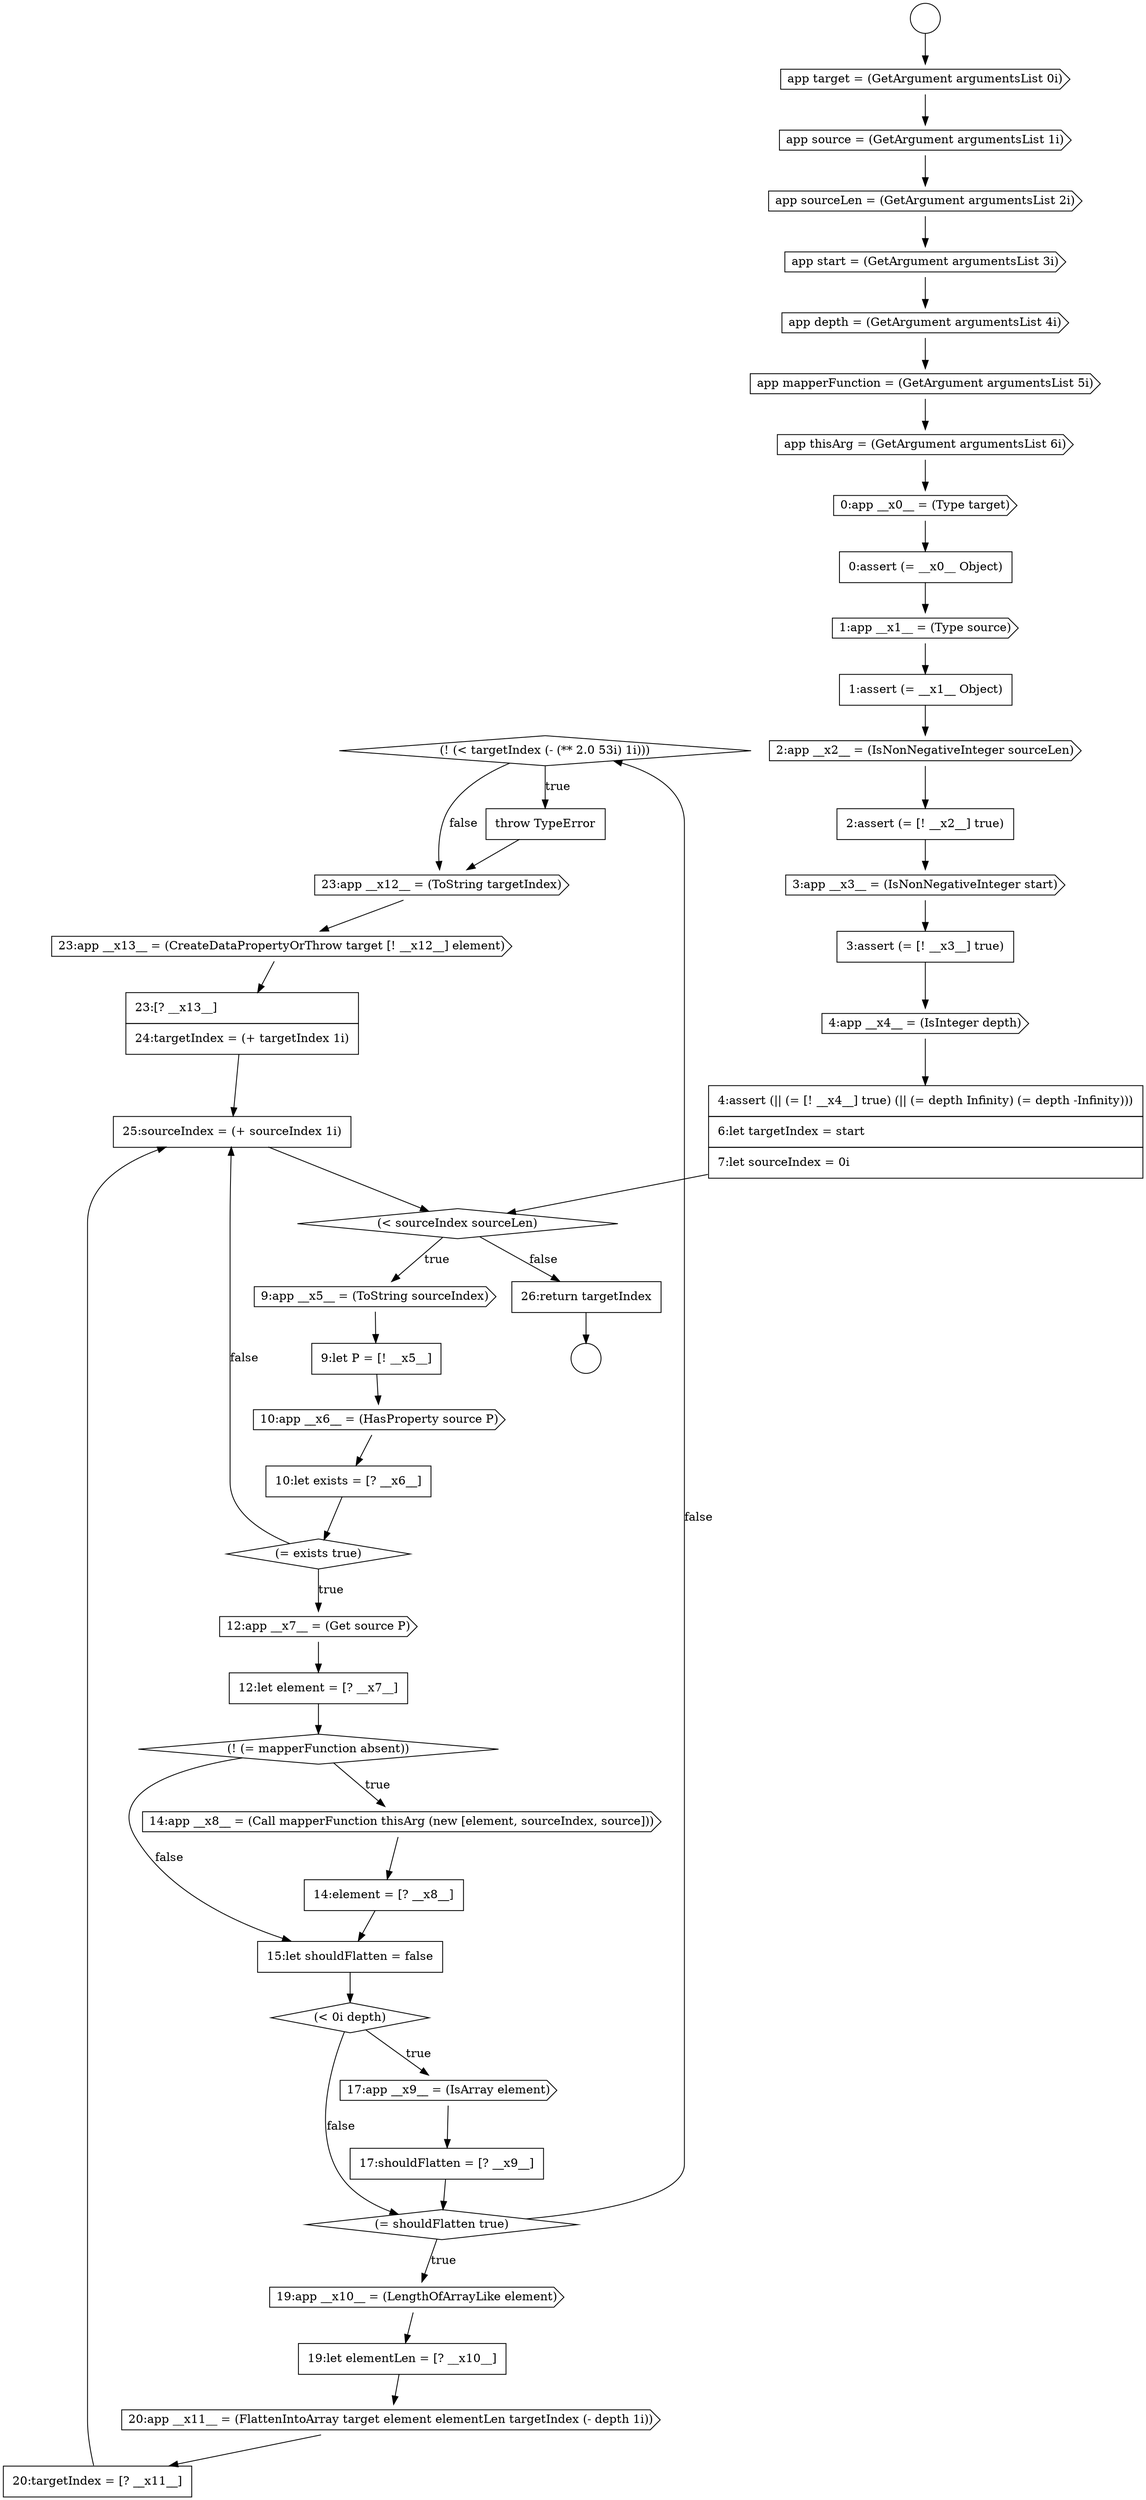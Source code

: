 digraph {
  node16027 [shape=diamond, label=<<font color="black">(! (&lt; targetIndex (- (** 2.0 53i) 1i)))</font>> color="black" fillcolor="white" style=filled]
  node16003 [shape=cds, label=<<font color="black">3:app __x3__ = (IsNonNegativeInteger start)</font>> color="black" fillcolor="white" style=filled]
  node16018 [shape=none, margin=0, label=<<font color="black">
    <table border="0" cellborder="1" cellspacing="0" cellpadding="10">
      <tr><td align="left">15:let shouldFlatten = false</td></tr>
    </table>
  </font>> color="black" fillcolor="white" style=filled]
  node16023 [shape=cds, label=<<font color="black">19:app __x10__ = (LengthOfArrayLike element)</font>> color="black" fillcolor="white" style=filled]
  node16008 [shape=cds, label=<<font color="black">9:app __x5__ = (ToString sourceIndex)</font>> color="black" fillcolor="white" style=filled]
  node15991 [shape=cds, label=<<font color="black">app source = (GetArgument argumentsList 1i)</font>> color="black" fillcolor="white" style=filled]
  node16012 [shape=diamond, label=<<font color="black">(= exists true)</font>> color="black" fillcolor="white" style=filled]
  node16024 [shape=none, margin=0, label=<<font color="black">
    <table border="0" cellborder="1" cellspacing="0" cellpadding="10">
      <tr><td align="left">19:let elementLen = [? __x10__]</td></tr>
    </table>
  </font>> color="black" fillcolor="white" style=filled]
  node16009 [shape=none, margin=0, label=<<font color="black">
    <table border="0" cellborder="1" cellspacing="0" cellpadding="10">
      <tr><td align="left">9:let P = [! __x5__]</td></tr>
    </table>
  </font>> color="black" fillcolor="white" style=filled]
  node16006 [shape=none, margin=0, label=<<font color="black">
    <table border="0" cellborder="1" cellspacing="0" cellpadding="10">
      <tr><td align="left">4:assert (|| (= [! __x4__] true) (|| (= depth Infinity) (= depth -Infinity)))</td></tr>
      <tr><td align="left">6:let targetIndex = start</td></tr>
      <tr><td align="left">7:let sourceIndex = 0i</td></tr>
    </table>
  </font>> color="black" fillcolor="white" style=filled]
  node16002 [shape=none, margin=0, label=<<font color="black">
    <table border="0" cellborder="1" cellspacing="0" cellpadding="10">
      <tr><td align="left">2:assert (= [! __x2__] true)</td></tr>
    </table>
  </font>> color="black" fillcolor="white" style=filled]
  node16017 [shape=none, margin=0, label=<<font color="black">
    <table border="0" cellborder="1" cellspacing="0" cellpadding="10">
      <tr><td align="left">14:element = [? __x8__]</td></tr>
    </table>
  </font>> color="black" fillcolor="white" style=filled]
  node16013 [shape=cds, label=<<font color="black">12:app __x7__ = (Get source P)</font>> color="black" fillcolor="white" style=filled]
  node15995 [shape=cds, label=<<font color="black">app mapperFunction = (GetArgument argumentsList 5i)</font>> color="black" fillcolor="white" style=filled]
  node15990 [shape=cds, label=<<font color="black">app target = (GetArgument argumentsList 0i)</font>> color="black" fillcolor="white" style=filled]
  node16022 [shape=diamond, label=<<font color="black">(= shouldFlatten true)</font>> color="black" fillcolor="white" style=filled]
  node16007 [shape=diamond, label=<<font color="black">(&lt; sourceIndex sourceLen)</font>> color="black" fillcolor="white" style=filled]
  node16028 [shape=none, margin=0, label=<<font color="black">
    <table border="0" cellborder="1" cellspacing="0" cellpadding="10">
      <tr><td align="left">throw TypeError</td></tr>
    </table>
  </font>> color="black" fillcolor="white" style=filled]
  node16011 [shape=none, margin=0, label=<<font color="black">
    <table border="0" cellborder="1" cellspacing="0" cellpadding="10">
      <tr><td align="left">10:let exists = [? __x6__]</td></tr>
    </table>
  </font>> color="black" fillcolor="white" style=filled]
  node16016 [shape=cds, label=<<font color="black">14:app __x8__ = (Call mapperFunction thisArg (new [element, sourceIndex, source]))</font>> color="black" fillcolor="white" style=filled]
  node15994 [shape=cds, label=<<font color="black">app depth = (GetArgument argumentsList 4i)</font>> color="black" fillcolor="white" style=filled]
  node16026 [shape=none, margin=0, label=<<font color="black">
    <table border="0" cellborder="1" cellspacing="0" cellpadding="10">
      <tr><td align="left">20:targetIndex = [? __x11__]</td></tr>
    </table>
  </font>> color="black" fillcolor="white" style=filled]
  node15999 [shape=cds, label=<<font color="black">1:app __x1__ = (Type source)</font>> color="black" fillcolor="white" style=filled]
  node16019 [shape=diamond, label=<<font color="black">(&lt; 0i depth)</font>> color="black" fillcolor="white" style=filled]
  node16004 [shape=none, margin=0, label=<<font color="black">
    <table border="0" cellborder="1" cellspacing="0" cellpadding="10">
      <tr><td align="left">3:assert (= [! __x3__] true)</td></tr>
    </table>
  </font>> color="black" fillcolor="white" style=filled]
  node16031 [shape=none, margin=0, label=<<font color="black">
    <table border="0" cellborder="1" cellspacing="0" cellpadding="10">
      <tr><td align="left">23:[? __x13__]</td></tr>
      <tr><td align="left">24:targetIndex = (+ targetIndex 1i)</td></tr>
    </table>
  </font>> color="black" fillcolor="white" style=filled]
  node15998 [shape=none, margin=0, label=<<font color="black">
    <table border="0" cellborder="1" cellspacing="0" cellpadding="10">
      <tr><td align="left">0:assert (= __x0__ Object)</td></tr>
    </table>
  </font>> color="black" fillcolor="white" style=filled]
  node16033 [shape=none, margin=0, label=<<font color="black">
    <table border="0" cellborder="1" cellspacing="0" cellpadding="10">
      <tr><td align="left">26:return targetIndex</td></tr>
    </table>
  </font>> color="black" fillcolor="white" style=filled]
  node16030 [shape=cds, label=<<font color="black">23:app __x13__ = (CreateDataPropertyOrThrow target [! __x12__] element)</font>> color="black" fillcolor="white" style=filled]
  node16000 [shape=none, margin=0, label=<<font color="black">
    <table border="0" cellborder="1" cellspacing="0" cellpadding="10">
      <tr><td align="left">1:assert (= __x1__ Object)</td></tr>
    </table>
  </font>> color="black" fillcolor="white" style=filled]
  node15988 [shape=circle label=" " color="black" fillcolor="white" style=filled]
  node16010 [shape=cds, label=<<font color="black">10:app __x6__ = (HasProperty source P)</font>> color="black" fillcolor="white" style=filled]
  node16025 [shape=cds, label=<<font color="black">20:app __x11__ = (FlattenIntoArray target element elementLen targetIndex (- depth 1i))</font>> color="black" fillcolor="white" style=filled]
  node16015 [shape=diamond, label=<<font color="black">(! (= mapperFunction absent))</font>> color="black" fillcolor="white" style=filled]
  node16020 [shape=cds, label=<<font color="black">17:app __x9__ = (IsArray element)</font>> color="black" fillcolor="white" style=filled]
  node15993 [shape=cds, label=<<font color="black">app start = (GetArgument argumentsList 3i)</font>> color="black" fillcolor="white" style=filled]
  node16005 [shape=cds, label=<<font color="black">4:app __x4__ = (IsInteger depth)</font>> color="black" fillcolor="white" style=filled]
  node15992 [shape=cds, label=<<font color="black">app sourceLen = (GetArgument argumentsList 2i)</font>> color="black" fillcolor="white" style=filled]
  node16001 [shape=cds, label=<<font color="black">2:app __x2__ = (IsNonNegativeInteger sourceLen)</font>> color="black" fillcolor="white" style=filled]
  node16032 [shape=none, margin=0, label=<<font color="black">
    <table border="0" cellborder="1" cellspacing="0" cellpadding="10">
      <tr><td align="left">25:sourceIndex = (+ sourceIndex 1i)</td></tr>
    </table>
  </font>> color="black" fillcolor="white" style=filled]
  node16014 [shape=none, margin=0, label=<<font color="black">
    <table border="0" cellborder="1" cellspacing="0" cellpadding="10">
      <tr><td align="left">12:let element = [? __x7__]</td></tr>
    </table>
  </font>> color="black" fillcolor="white" style=filled]
  node16029 [shape=cds, label=<<font color="black">23:app __x12__ = (ToString targetIndex)</font>> color="black" fillcolor="white" style=filled]
  node15996 [shape=cds, label=<<font color="black">app thisArg = (GetArgument argumentsList 6i)</font>> color="black" fillcolor="white" style=filled]
  node15997 [shape=cds, label=<<font color="black">0:app __x0__ = (Type target)</font>> color="black" fillcolor="white" style=filled]
  node15989 [shape=circle label=" " color="black" fillcolor="white" style=filled]
  node16021 [shape=none, margin=0, label=<<font color="black">
    <table border="0" cellborder="1" cellspacing="0" cellpadding="10">
      <tr><td align="left">17:shouldFlatten = [? __x9__]</td></tr>
    </table>
  </font>> color="black" fillcolor="white" style=filled]
  node16012 -> node16013 [label=<<font color="black">true</font>> color="black"]
  node16012 -> node16032 [label=<<font color="black">false</font>> color="black"]
  node16023 -> node16024 [ color="black"]
  node16008 -> node16009 [ color="black"]
  node16027 -> node16028 [label=<<font color="black">true</font>> color="black"]
  node16027 -> node16029 [label=<<font color="black">false</font>> color="black"]
  node16002 -> node16003 [ color="black"]
  node16016 -> node16017 [ color="black"]
  node16015 -> node16016 [label=<<font color="black">true</font>> color="black"]
  node16015 -> node16018 [label=<<font color="black">false</font>> color="black"]
  node15991 -> node15992 [ color="black"]
  node16009 -> node16010 [ color="black"]
  node16004 -> node16005 [ color="black"]
  node16007 -> node16008 [label=<<font color="black">true</font>> color="black"]
  node16007 -> node16033 [label=<<font color="black">false</font>> color="black"]
  node16014 -> node16015 [ color="black"]
  node15990 -> node15991 [ color="black"]
  node16022 -> node16023 [label=<<font color="black">true</font>> color="black"]
  node16022 -> node16027 [label=<<font color="black">false</font>> color="black"]
  node16031 -> node16032 [ color="black"]
  node16028 -> node16029 [ color="black"]
  node16024 -> node16025 [ color="black"]
  node16029 -> node16030 [ color="black"]
  node15997 -> node15998 [ color="black"]
  node16020 -> node16021 [ color="black"]
  node15993 -> node15994 [ color="black"]
  node16001 -> node16002 [ color="black"]
  node15995 -> node15996 [ color="black"]
  node16018 -> node16019 [ color="black"]
  node16017 -> node16018 [ color="black"]
  node16005 -> node16006 [ color="black"]
  node16019 -> node16020 [label=<<font color="black">true</font>> color="black"]
  node16019 -> node16022 [label=<<font color="black">false</font>> color="black"]
  node16032 -> node16007 [ color="black"]
  node16011 -> node16012 [ color="black"]
  node16021 -> node16022 [ color="black"]
  node16000 -> node16001 [ color="black"]
  node16033 -> node15989 [ color="black"]
  node15988 -> node15990 [ color="black"]
  node16013 -> node16014 [ color="black"]
  node16010 -> node16011 [ color="black"]
  node16025 -> node16026 [ color="black"]
  node16026 -> node16032 [ color="black"]
  node16030 -> node16031 [ color="black"]
  node15999 -> node16000 [ color="black"]
  node15994 -> node15995 [ color="black"]
  node15992 -> node15993 [ color="black"]
  node15996 -> node15997 [ color="black"]
  node16006 -> node16007 [ color="black"]
  node15998 -> node15999 [ color="black"]
  node16003 -> node16004 [ color="black"]
}
